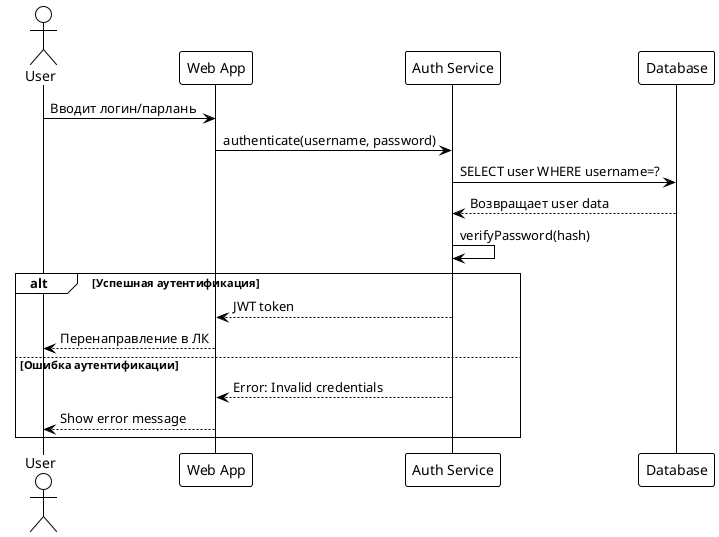 @startuml
!theme plain

actor User as U
participant "Web App" as WA
participant "Auth Service" as AS
participant "Database" as DB

U -> WA: Вводит логин/парлань
WA -> AS: authenticate(username, password)
AS -> DB: SELECT user WHERE username=?
DB --> AS: Возвращает user data
AS -> AS: verifyPassword(hash)
alt Успешная аутентификация
    AS --> WA: JWT token
    WA --> U: Перенаправление в ЛК
else Ошибка аутентификации
    AS --> WA: Error: Invalid credentials
    WA --> U: Show error message
end
@enduml